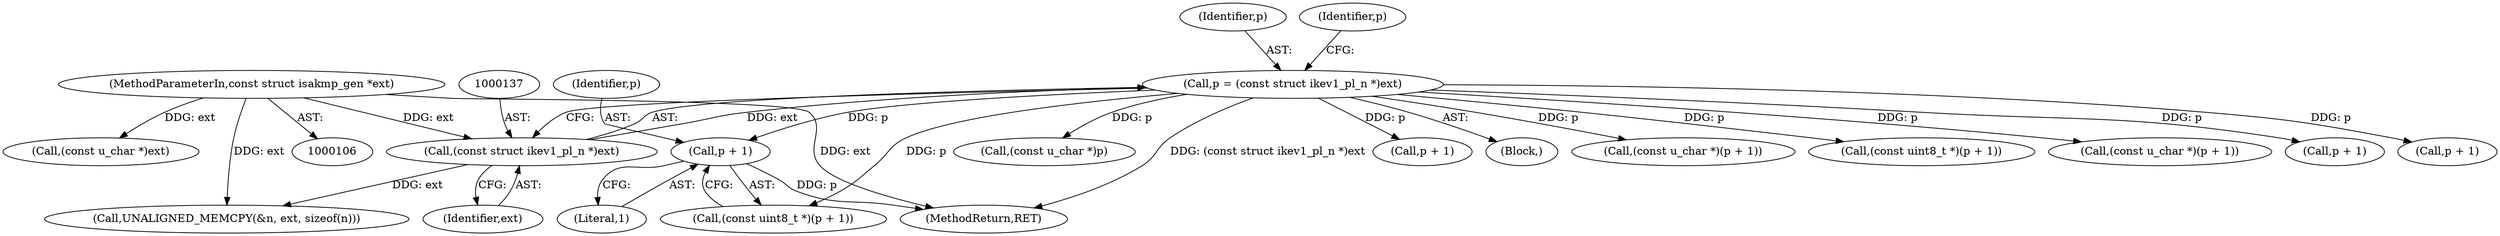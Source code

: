 digraph "0_tcpdump_c2ef693866beae071a24b45c49f9674af1df4028@pointer" {
"1000380" [label="(Call,p + 1)"];
"1000134" [label="(Call,p = (const struct ikev1_pl_n *)ext)"];
"1000136" [label="(Call,(const struct ikev1_pl_n *)ext)"];
"1000109" [label="(MethodParameterIn,const struct isakmp_gen *ext)"];
"1000138" [label="(Identifier,ext)"];
"1000381" [label="(Identifier,p)"];
"1000382" [label="(Literal,1)"];
"1000522" [label="(Call,(const u_char *)ext)"];
"1000255" [label="(Call,p + 1)"];
"1000536" [label="(MethodReturn,RET)"];
"1000380" [label="(Call,p + 1)"];
"1000401" [label="(Call,(const u_char *)p)"];
"1000266" [label="(Call,p + 1)"];
"1000116" [label="(Block,)"];
"1000378" [label="(Call,(const uint8_t *)(p + 1))"];
"1000135" [label="(Identifier,p)"];
"1000390" [label="(Call,(const u_char *)(p + 1))"];
"1000136" [label="(Call,(const struct ikev1_pl_n *)ext)"];
"1000253" [label="(Call,(const uint8_t *)(p + 1))"];
"1000142" [label="(Call,UNALIGNED_MEMCPY(&n, ext, sizeof(n)))"];
"1000264" [label="(Call,(const u_char *)(p + 1))"];
"1000392" [label="(Call,p + 1)"];
"1000109" [label="(MethodParameterIn,const struct isakmp_gen *ext)"];
"1000141" [label="(Identifier,p)"];
"1000134" [label="(Call,p = (const struct ikev1_pl_n *)ext)"];
"1000380" -> "1000378"  [label="AST: "];
"1000380" -> "1000382"  [label="CFG: "];
"1000381" -> "1000380"  [label="AST: "];
"1000382" -> "1000380"  [label="AST: "];
"1000378" -> "1000380"  [label="CFG: "];
"1000380" -> "1000536"  [label="DDG: p"];
"1000134" -> "1000380"  [label="DDG: p"];
"1000134" -> "1000116"  [label="AST: "];
"1000134" -> "1000136"  [label="CFG: "];
"1000135" -> "1000134"  [label="AST: "];
"1000136" -> "1000134"  [label="AST: "];
"1000141" -> "1000134"  [label="CFG: "];
"1000134" -> "1000536"  [label="DDG: (const struct ikev1_pl_n *)ext"];
"1000136" -> "1000134"  [label="DDG: ext"];
"1000134" -> "1000253"  [label="DDG: p"];
"1000134" -> "1000255"  [label="DDG: p"];
"1000134" -> "1000264"  [label="DDG: p"];
"1000134" -> "1000266"  [label="DDG: p"];
"1000134" -> "1000378"  [label="DDG: p"];
"1000134" -> "1000390"  [label="DDG: p"];
"1000134" -> "1000392"  [label="DDG: p"];
"1000134" -> "1000401"  [label="DDG: p"];
"1000136" -> "1000138"  [label="CFG: "];
"1000137" -> "1000136"  [label="AST: "];
"1000138" -> "1000136"  [label="AST: "];
"1000109" -> "1000136"  [label="DDG: ext"];
"1000136" -> "1000142"  [label="DDG: ext"];
"1000109" -> "1000106"  [label="AST: "];
"1000109" -> "1000536"  [label="DDG: ext"];
"1000109" -> "1000142"  [label="DDG: ext"];
"1000109" -> "1000522"  [label="DDG: ext"];
}
